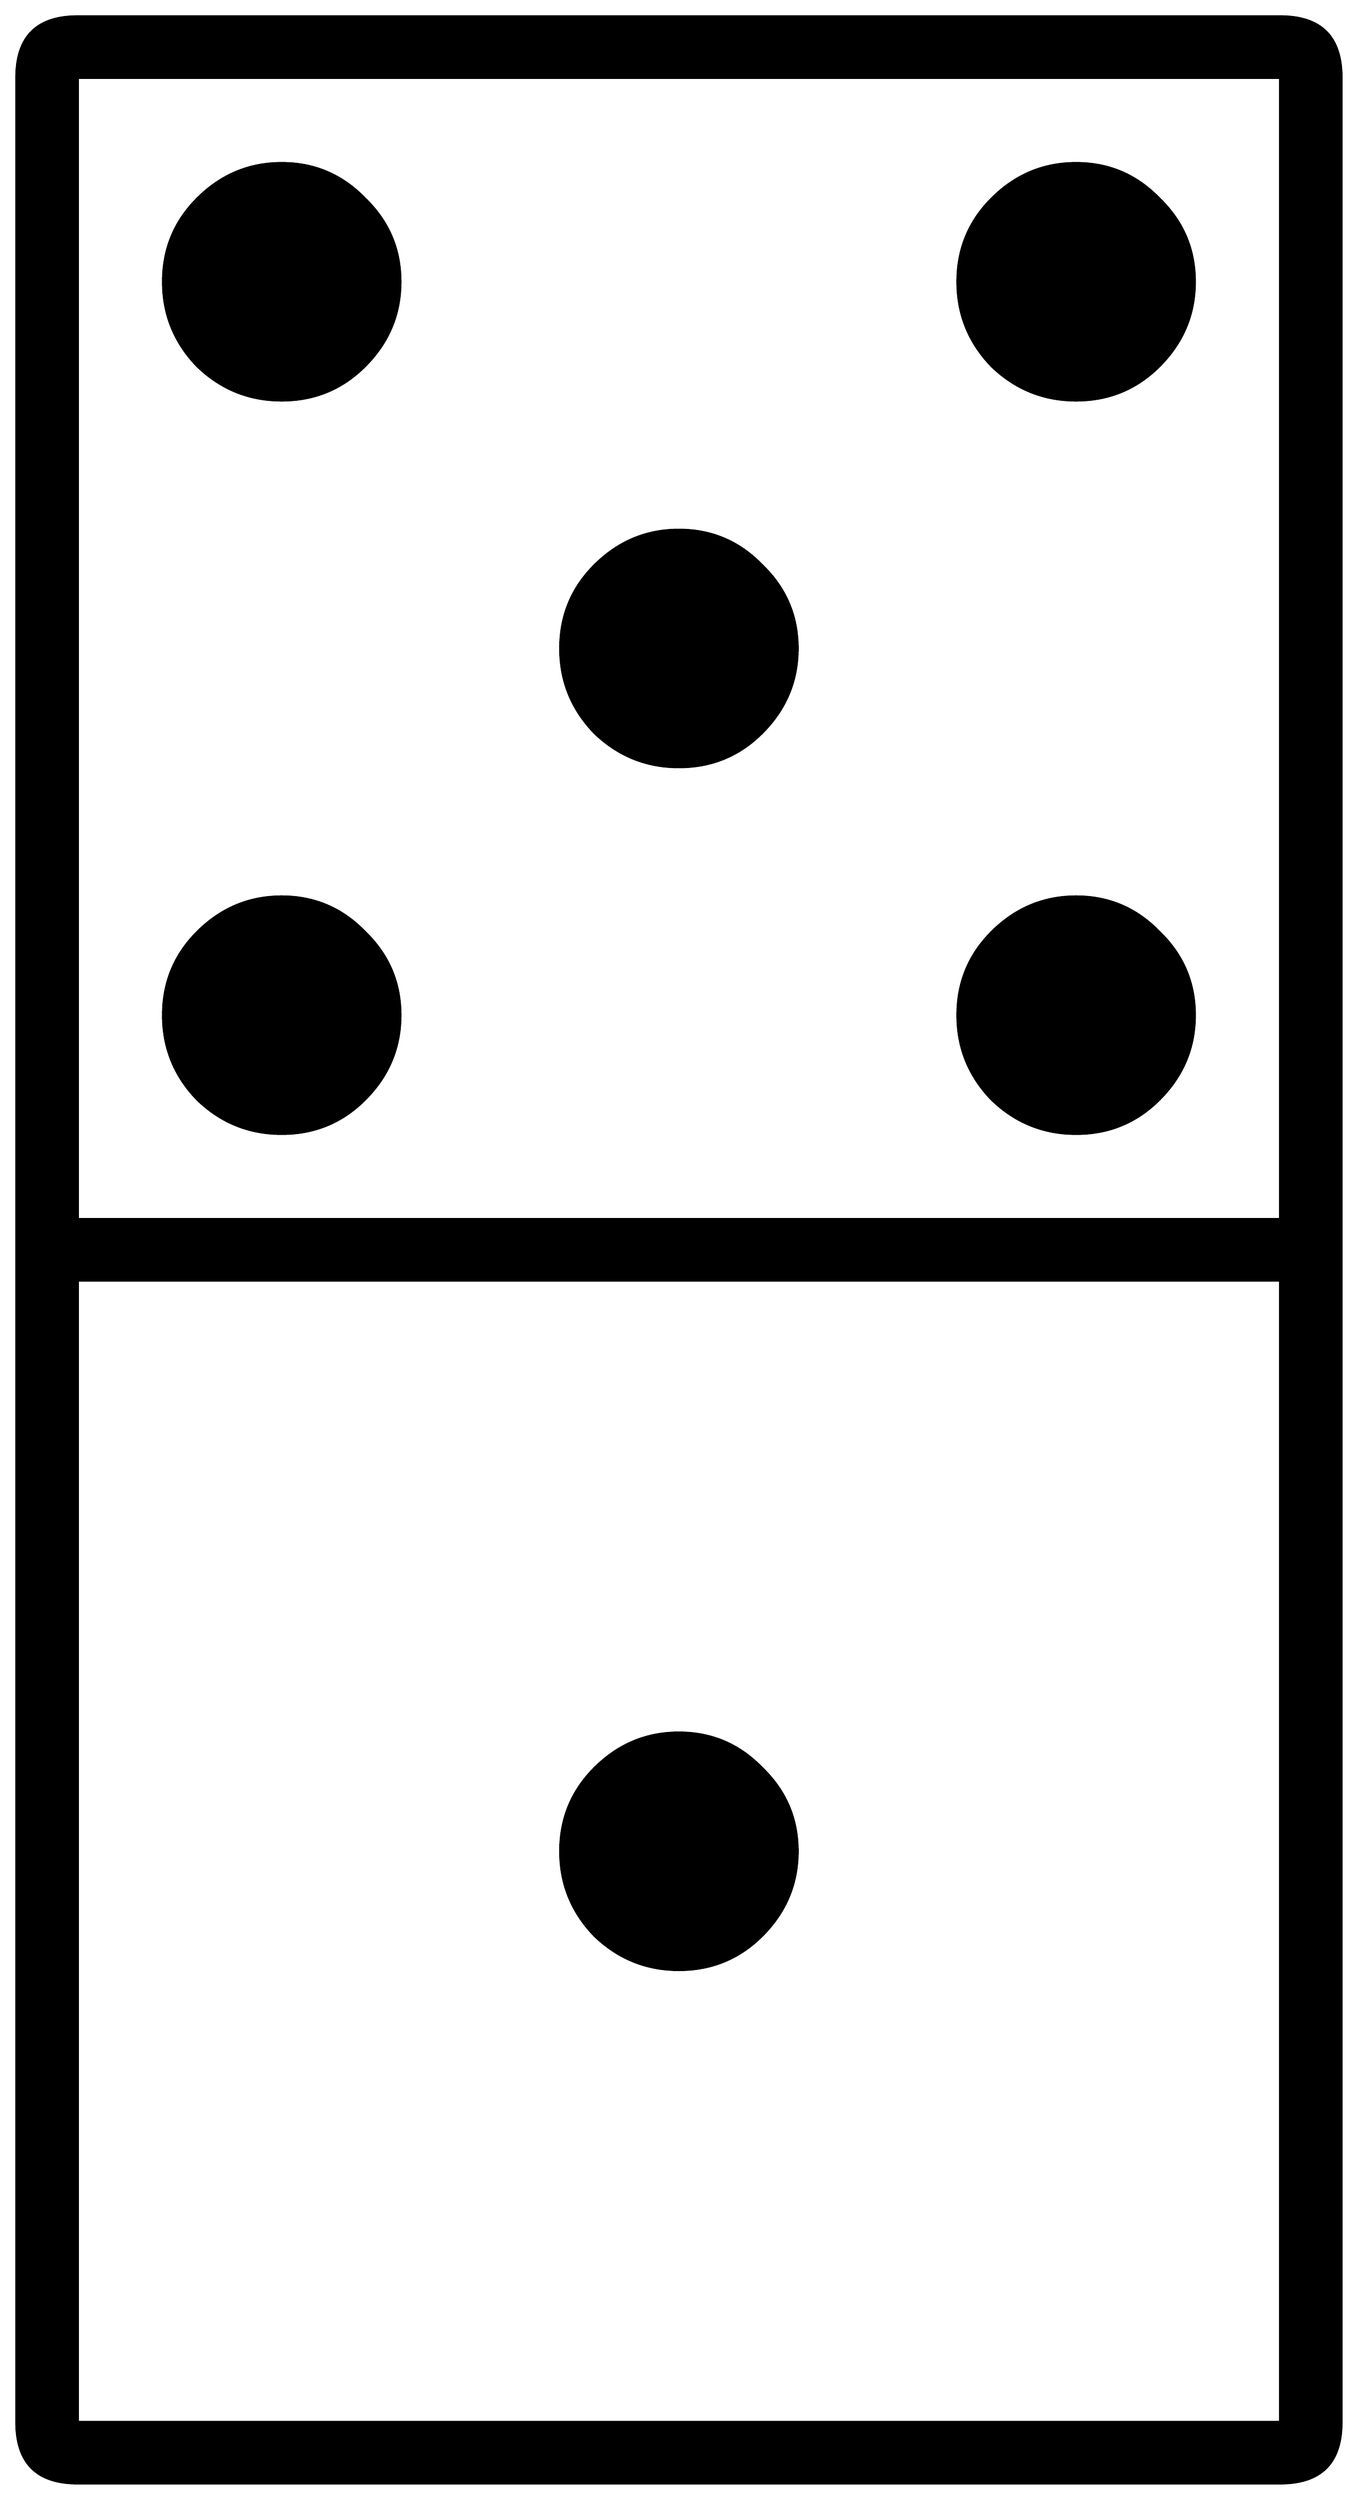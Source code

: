 


\begin{tikzpicture}[y=0.80pt, x=0.80pt, yscale=-1.0, xscale=1.0, inner sep=0pt, outer sep=0pt]
\begin{scope}[shift={(100.0,1706.0)},nonzero rule]
  \path[draw=.,fill=.,line width=1.600pt] (1099.0,377.0) .. controls
    (1099.0,410.333) and (1082.333,427.0) .. (1049.0,427.0) --
    (65.0,427.0) .. controls (31.667,427.0) and (15.0,410.333) ..
    (15.0,377.0) -- (15.0,-1541.0) .. controls (15.0,-1574.333)
    and (31.667,-1591.0) .. (65.0,-1591.0) -- (1049.0,-1591.0) ..
    controls (1082.333,-1591.0) and (1099.0,-1574.333) ..
    (1099.0,-1541.0) -- (1099.0,377.0) -- cycle(1049.0,-607.0)
    -- (1049.0,-1541.0) -- (65.0,-1541.0) -- (65.0,-607.0) --
    (1049.0,-607.0) -- cycle(1049.0,377.0) -- (1049.0,-557.0) --
    (65.0,-557.0) -- (65.0,377.0) -- (1049.0,377.0) --
    cycle(979.0,-1374.0) .. controls (979.0,-1347.333) and
    (969.333,-1324.333) .. (950.0,-1305.0) .. controls
    (931.333,-1286.333) and (908.667,-1277.0) .. (882.0,-1277.0) ..
    controls (855.333,-1277.0) and (832.333,-1286.333) ..
    (813.0,-1305.0) .. controls (794.333,-1324.333) and
    (785.0,-1347.333) .. (785.0,-1374.0) .. controls
    (785.0,-1400.667) and (794.333,-1423.333) .. (813.0,-1442.0) ..
    controls (832.333,-1461.333) and (855.333,-1471.0) ..
    (882.0,-1471.0) .. controls (908.667,-1471.0) and
    (931.333,-1461.333) .. (950.0,-1442.0) .. controls
    (969.333,-1423.333) and (979.0,-1400.667) .. (979.0,-1374.0) --
    cycle(979.0,-774.0) .. controls (979.0,-747.333) and
    (969.333,-724.333) .. (950.0,-705.0) .. controls (931.333,-686.333)
    and (908.667,-677.0) .. (882.0,-677.0) .. controls
    (855.333,-677.0) and (832.333,-686.333) .. (813.0,-705.0) ..
    controls (794.333,-724.333) and (785.0,-747.333) .. (785.0,-774.0)
    .. controls (785.0,-800.667) and (794.333,-823.333) ..
    (813.0,-842.0) .. controls (832.333,-861.333) and (855.333,-871.0)
    .. (882.0,-871.0) .. controls (908.667,-871.0) and
    (931.333,-861.333) .. (950.0,-842.0) .. controls (969.333,-823.333)
    and (979.0,-800.667) .. (979.0,-774.0) -- cycle(654.0,-1074.0)
    .. controls (654.0,-1047.333) and (644.333,-1024.333) ..
    (625.0,-1005.0) .. controls (606.333,-986.333) and
    (583.667,-977.0) .. (557.0,-977.0) .. controls (530.333,-977.0)
    and (507.333,-986.333) .. (488.0,-1005.0) .. controls
    (469.333,-1024.333) and (460.0,-1047.333) .. (460.0,-1074.0) ..
    controls (460.0,-1100.667) and (469.333,-1123.333) ..
    (488.0,-1142.0) .. controls (507.333,-1161.333) and
    (530.333,-1171.0) .. (557.0,-1171.0) .. controls
    (583.667,-1171.0) and (606.333,-1161.333) .. (625.0,-1142.0) ..
    controls (644.333,-1123.333) and (654.0,-1100.667) ..
    (654.0,-1074.0) -- cycle(329.0,-1374.0) .. controls
    (329.0,-1347.333) and (319.333,-1324.333) .. (300.0,-1305.0) ..
    controls (281.333,-1286.333) and (258.667,-1277.0) ..
    (232.0,-1277.0) .. controls (205.333,-1277.0) and
    (182.333,-1286.333) .. (163.0,-1305.0) .. controls
    (144.333,-1324.333) and (135.0,-1347.333) .. (135.0,-1374.0) ..
    controls (135.0,-1400.667) and (144.333,-1423.333) ..
    (163.0,-1442.0) .. controls (182.333,-1461.333) and
    (205.333,-1471.0) .. (232.0,-1471.0) .. controls
    (258.667,-1471.0) and (281.333,-1461.333) .. (300.0,-1442.0) ..
    controls (319.333,-1423.333) and (329.0,-1400.667) ..
    (329.0,-1374.0) -- cycle(329.0,-774.0) .. controls
    (329.0,-747.333) and (319.333,-724.333) .. (300.0,-705.0) ..
    controls (281.333,-686.333) and (258.667,-677.0) .. (232.0,-677.0)
    .. controls (205.333,-677.0) and (182.333,-686.333) ..
    (163.0,-705.0) .. controls (144.333,-724.333) and (135.0,-747.333)
    .. (135.0,-774.0) .. controls (135.0,-800.667) and
    (144.333,-823.333) .. (163.0,-842.0) .. controls (182.333,-861.333)
    and (205.333,-871.0) .. (232.0,-871.0) .. controls
    (258.667,-871.0) and (281.333,-861.333) .. (300.0,-842.0) ..
    controls (319.333,-823.333) and (329.0,-800.667) .. (329.0,-774.0)
    -- cycle(654.0,-90.0) .. controls (654.0,-63.333) and
    (644.333,-40.333) .. (625.0,-21.0) .. controls (606.333,-2.333) and
    (583.667,7.0) .. (557.0,7.0) .. controls (530.333,7.0) and
    (507.333,-2.333) .. (488.0,-21.0) .. controls (469.333,-40.333) and
    (460.0,-63.333) .. (460.0,-90.0) .. controls (460.0,-116.667)
    and (469.333,-139.333) .. (488.0,-158.0) .. controls
    (507.333,-177.333) and (530.333,-187.0) .. (557.0,-187.0) ..
    controls (583.667,-187.0) and (606.333,-177.333) .. (625.0,-158.0)
    .. controls (644.333,-139.333) and (654.0,-116.667) ..
    (654.0,-90.0) -- cycle;
\end{scope}

\end{tikzpicture}

